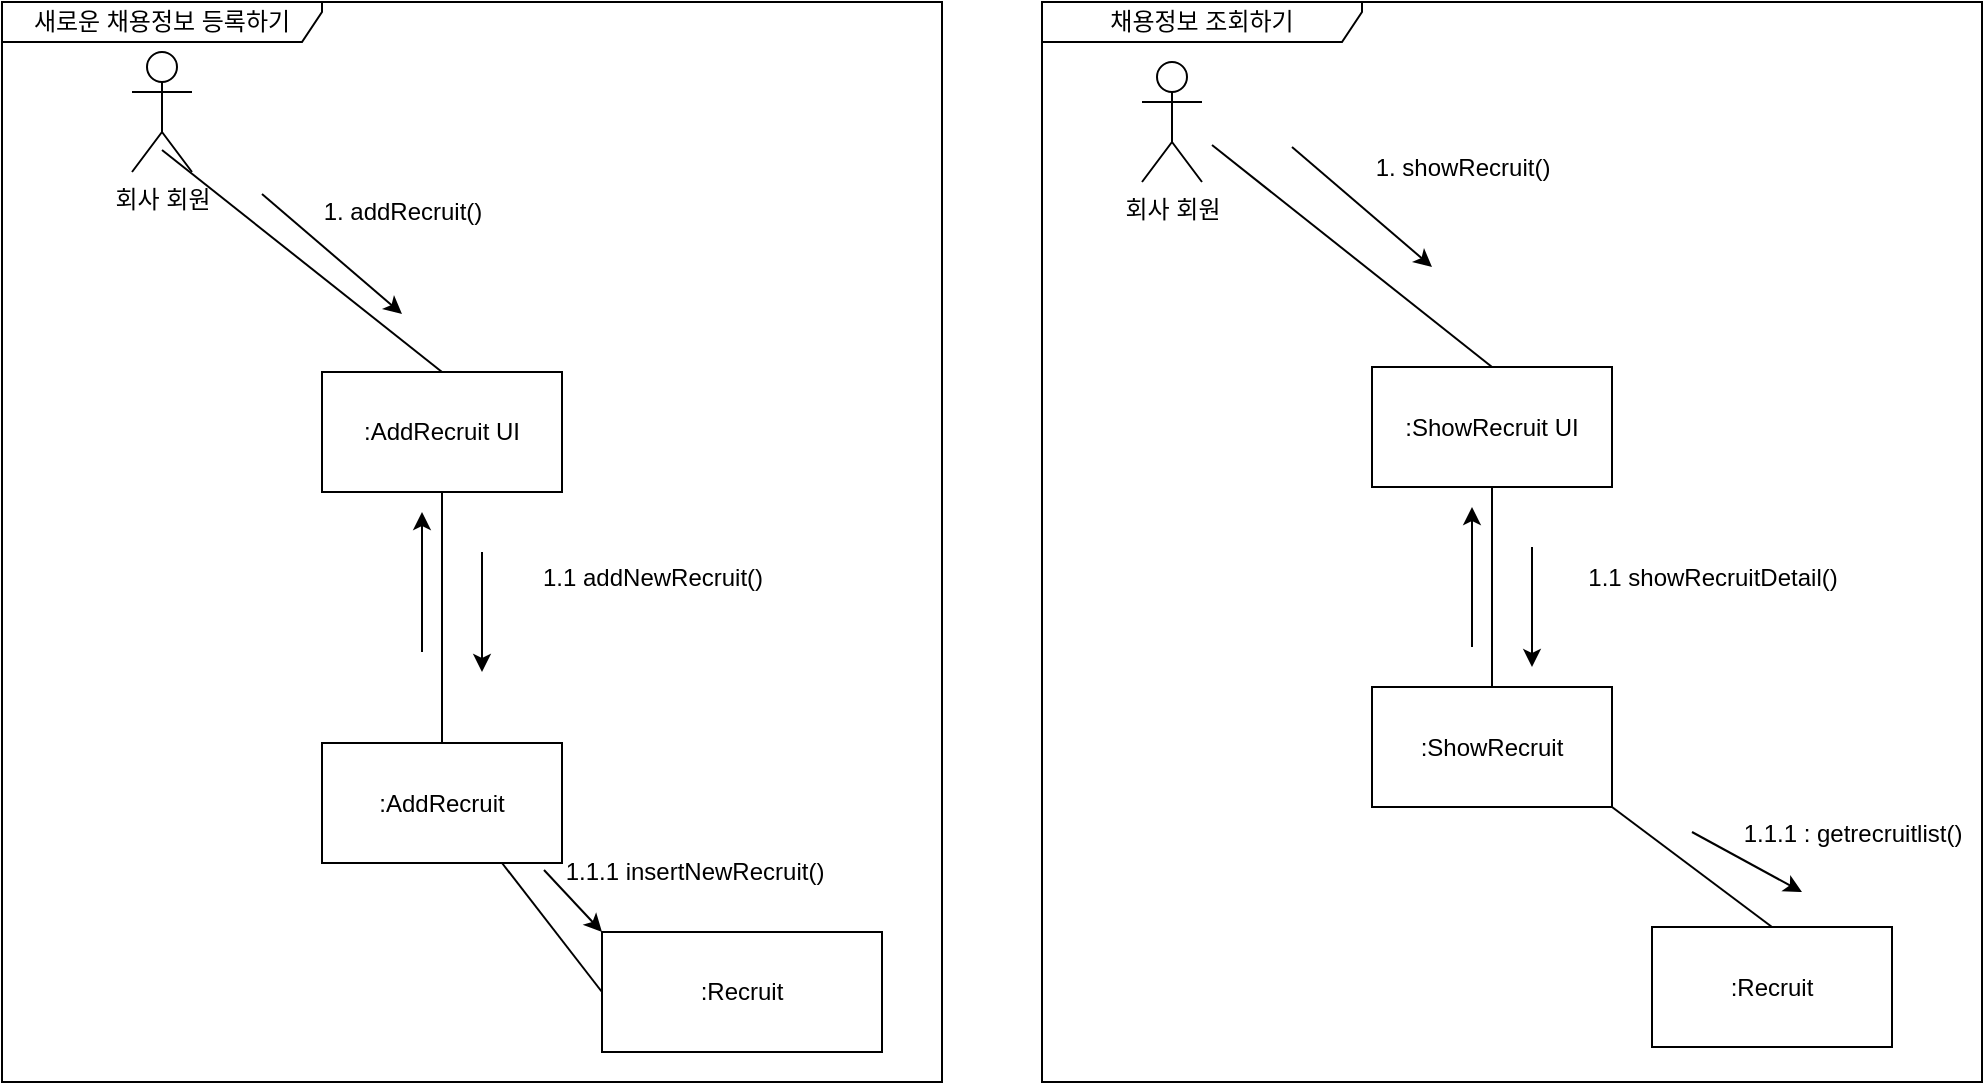 <mxfile version="21.1.2" type="device">
  <diagram name="Page-1" id="b5b7bab2-c9e2-2cf4-8b2a-24fd1a2a6d21">
    <mxGraphModel dx="554" dy="645" grid="1" gridSize="10" guides="1" tooltips="1" connect="1" arrows="1" fold="1" page="1" pageScale="1" pageWidth="827" pageHeight="1169" background="none" math="0" shadow="0">
      <root>
        <mxCell id="0" />
        <mxCell id="1" parent="0" />
        <mxCell id="_EsRxaXNr39jAv2G4_3R-1" value="회사 회원" style="shape=umlActor;verticalLabelPosition=bottom;verticalAlign=top;html=1;" parent="1" vertex="1">
          <mxGeometry x="75" y="395" width="30" height="60" as="geometry" />
        </mxCell>
        <mxCell id="Xb1e7kF9UDghLhpTketb-2" value=":AddRecruit UI" style="rounded=0;whiteSpace=wrap;html=1;" parent="1" vertex="1">
          <mxGeometry x="170" y="555" width="120" height="60" as="geometry" />
        </mxCell>
        <mxCell id="bZW9feNbAllSj9TjUGjz-1" value=":AddRecruit" style="whiteSpace=wrap;html=1;" parent="1" vertex="1">
          <mxGeometry x="170" y="740.5" width="120" height="60" as="geometry" />
        </mxCell>
        <mxCell id="bZW9feNbAllSj9TjUGjz-7" value="" style="endArrow=none;html=1;rounded=0;entryX=0.5;entryY=0;entryDx=0;entryDy=0;exitX=0.5;exitY=0.817;exitDx=0;exitDy=0;exitPerimeter=0;" parent="1" source="_EsRxaXNr39jAv2G4_3R-1" target="Xb1e7kF9UDghLhpTketb-2" edge="1">
          <mxGeometry width="50" height="50" relative="1" as="geometry">
            <mxPoint x="210" y="535" as="sourcePoint" />
            <mxPoint x="260" y="485" as="targetPoint" />
          </mxGeometry>
        </mxCell>
        <mxCell id="bZW9feNbAllSj9TjUGjz-8" value="" style="endArrow=none;html=1;rounded=0;entryX=0.5;entryY=0;entryDx=0;entryDy=0;exitX=0.5;exitY=1;exitDx=0;exitDy=0;" parent="1" source="Xb1e7kF9UDghLhpTketb-2" target="bZW9feNbAllSj9TjUGjz-1" edge="1">
          <mxGeometry width="50" height="50" relative="1" as="geometry">
            <mxPoint x="305" y="715" as="sourcePoint" />
            <mxPoint x="90" y="725" as="targetPoint" />
          </mxGeometry>
        </mxCell>
        <mxCell id="bZW9feNbAllSj9TjUGjz-10" value="" style="endArrow=classic;html=1;rounded=0;" parent="1" edge="1">
          <mxGeometry width="50" height="50" relative="1" as="geometry">
            <mxPoint x="140" y="466" as="sourcePoint" />
            <mxPoint x="210" y="526" as="targetPoint" />
            <Array as="points" />
          </mxGeometry>
        </mxCell>
        <mxCell id="bZW9feNbAllSj9TjUGjz-18" value="" style="endArrow=classic;html=1;rounded=0;" parent="1" edge="1">
          <mxGeometry width="50" height="50" relative="1" as="geometry">
            <mxPoint x="250" y="645" as="sourcePoint" />
            <mxPoint x="250" y="705" as="targetPoint" />
          </mxGeometry>
        </mxCell>
        <mxCell id="bZW9feNbAllSj9TjUGjz-21" value="새로운 채용정보 등록하기" style="shape=umlFrame;whiteSpace=wrap;html=1;pointerEvents=0;width=160;height=20;" parent="1" vertex="1">
          <mxGeometry x="10" y="370" width="470" height="540" as="geometry" />
        </mxCell>
        <mxCell id="K71paMH0ZI0jcNfA3QA--1" value=":Recruit" style="whiteSpace=wrap;html=1;" parent="1" vertex="1">
          <mxGeometry x="310" y="835" width="140" height="60" as="geometry" />
        </mxCell>
        <mxCell id="K71paMH0ZI0jcNfA3QA--7" value="" style="endArrow=classic;html=1;rounded=0;" parent="1" edge="1">
          <mxGeometry width="50" height="50" relative="1" as="geometry">
            <mxPoint x="220" y="695" as="sourcePoint" />
            <mxPoint x="220" y="625" as="targetPoint" />
          </mxGeometry>
        </mxCell>
        <mxCell id="K71paMH0ZI0jcNfA3QA--8" value="1. addRecruit()" style="text;html=1;align=center;verticalAlign=middle;resizable=0;points=[];autosize=1;strokeColor=none;fillColor=none;" parent="1" vertex="1">
          <mxGeometry x="160" y="460" width="100" height="30" as="geometry" />
        </mxCell>
        <mxCell id="K71paMH0ZI0jcNfA3QA--27" value="회사 회원" style="shape=umlActor;verticalLabelPosition=bottom;verticalAlign=top;html=1;" parent="1" vertex="1">
          <mxGeometry x="580" y="400" width="30" height="60" as="geometry" />
        </mxCell>
        <mxCell id="K71paMH0ZI0jcNfA3QA--28" value=":ShowRecruit UI" style="rounded=0;whiteSpace=wrap;html=1;" parent="1" vertex="1">
          <mxGeometry x="695" y="552.5" width="120" height="60" as="geometry" />
        </mxCell>
        <mxCell id="K71paMH0ZI0jcNfA3QA--29" value=":ShowRecruit" style="whiteSpace=wrap;html=1;" parent="1" vertex="1">
          <mxGeometry x="695" y="712.5" width="120" height="60" as="geometry" />
        </mxCell>
        <mxCell id="K71paMH0ZI0jcNfA3QA--30" value="" style="endArrow=none;html=1;rounded=0;entryX=0.5;entryY=0;entryDx=0;entryDy=0;exitX=0.5;exitY=0.817;exitDx=0;exitDy=0;exitPerimeter=0;" parent="1" target="K71paMH0ZI0jcNfA3QA--28" edge="1">
          <mxGeometry width="50" height="50" relative="1" as="geometry">
            <mxPoint x="615" y="441.52" as="sourcePoint" />
            <mxPoint x="785" y="482.5" as="targetPoint" />
          </mxGeometry>
        </mxCell>
        <mxCell id="K71paMH0ZI0jcNfA3QA--31" value="" style="endArrow=none;html=1;rounded=0;entryX=0.5;entryY=0;entryDx=0;entryDy=0;exitX=0.5;exitY=1;exitDx=0;exitDy=0;" parent="1" source="K71paMH0ZI0jcNfA3QA--28" target="K71paMH0ZI0jcNfA3QA--29" edge="1">
          <mxGeometry width="50" height="50" relative="1" as="geometry">
            <mxPoint x="830" y="712.5" as="sourcePoint" />
            <mxPoint x="615" y="722.5" as="targetPoint" />
          </mxGeometry>
        </mxCell>
        <mxCell id="K71paMH0ZI0jcNfA3QA--32" value="" style="endArrow=classic;html=1;rounded=0;" parent="1" edge="1">
          <mxGeometry width="50" height="50" relative="1" as="geometry">
            <mxPoint x="655" y="442.5" as="sourcePoint" />
            <mxPoint x="725" y="502.5" as="targetPoint" />
            <Array as="points" />
          </mxGeometry>
        </mxCell>
        <mxCell id="K71paMH0ZI0jcNfA3QA--33" value="" style="endArrow=classic;html=1;rounded=0;" parent="1" edge="1">
          <mxGeometry width="50" height="50" relative="1" as="geometry">
            <mxPoint x="775" y="642.5" as="sourcePoint" />
            <mxPoint x="775" y="702.5" as="targetPoint" />
          </mxGeometry>
        </mxCell>
        <mxCell id="K71paMH0ZI0jcNfA3QA--35" value="채용정보 조회하기" style="shape=umlFrame;whiteSpace=wrap;html=1;pointerEvents=0;width=160;height=20;" parent="1" vertex="1">
          <mxGeometry x="530" y="370" width="470" height="540" as="geometry" />
        </mxCell>
        <mxCell id="K71paMH0ZI0jcNfA3QA--36" value=":Recruit" style="whiteSpace=wrap;html=1;" parent="1" vertex="1">
          <mxGeometry x="835" y="832.5" width="120" height="60" as="geometry" />
        </mxCell>
        <mxCell id="K71paMH0ZI0jcNfA3QA--38" value="" style="endArrow=none;html=1;rounded=0;entryX=0.5;entryY=0;entryDx=0;entryDy=0;exitX=1;exitY=1;exitDx=0;exitDy=0;" parent="1" source="K71paMH0ZI0jcNfA3QA--29" target="K71paMH0ZI0jcNfA3QA--36" edge="1">
          <mxGeometry width="50" height="50" relative="1" as="geometry">
            <mxPoint x="755" y="682.5" as="sourcePoint" />
            <mxPoint x="805" y="632.5" as="targetPoint" />
          </mxGeometry>
        </mxCell>
        <mxCell id="K71paMH0ZI0jcNfA3QA--42" value="" style="endArrow=classic;html=1;rounded=0;" parent="1" edge="1">
          <mxGeometry width="50" height="50" relative="1" as="geometry">
            <mxPoint x="745" y="692.5" as="sourcePoint" />
            <mxPoint x="745" y="622.5" as="targetPoint" />
          </mxGeometry>
        </mxCell>
        <mxCell id="K71paMH0ZI0jcNfA3QA--43" value="1. showRecruit()" style="text;html=1;align=center;verticalAlign=middle;resizable=0;points=[];autosize=1;strokeColor=none;fillColor=none;" parent="1" vertex="1">
          <mxGeometry x="685" y="437.5" width="110" height="30" as="geometry" />
        </mxCell>
        <mxCell id="K71paMH0ZI0jcNfA3QA--61" value="1.1.1 : getrecruitlist()" style="text;html=1;align=center;verticalAlign=middle;resizable=0;points=[];autosize=1;strokeColor=none;fillColor=none;" parent="1" vertex="1">
          <mxGeometry x="870" y="770.5" width="130" height="30" as="geometry" />
        </mxCell>
        <mxCell id="K71paMH0ZI0jcNfA3QA--260" value="" style="endArrow=classic;html=1;rounded=0;" parent="1" edge="1">
          <mxGeometry width="50" height="50" relative="1" as="geometry">
            <mxPoint x="855" y="785" as="sourcePoint" />
            <mxPoint x="910" y="815" as="targetPoint" />
            <Array as="points" />
          </mxGeometry>
        </mxCell>
        <mxCell id="EixyRkAgwoJFA63Q9zNU-69" value="" style="endArrow=none;html=1;rounded=0;entryX=0;entryY=0.5;entryDx=0;entryDy=0;exitX=0.75;exitY=1;exitDx=0;exitDy=0;" parent="1" source="bZW9feNbAllSj9TjUGjz-1" target="K71paMH0ZI0jcNfA3QA--1" edge="1">
          <mxGeometry width="50" height="50" relative="1" as="geometry">
            <mxPoint x="180" y="865" as="sourcePoint" />
            <mxPoint x="194" y="786" as="targetPoint" />
          </mxGeometry>
        </mxCell>
        <mxCell id="EixyRkAgwoJFA63Q9zNU-70" value="1.1.1 insertNewRecruit()" style="text;html=1;align=center;verticalAlign=middle;resizable=0;points=[];autosize=1;strokeColor=none;fillColor=none;" parent="1" vertex="1">
          <mxGeometry x="280.5" y="790" width="150" height="30" as="geometry" />
        </mxCell>
        <mxCell id="OpeE6zxOzzpMG_I_0L6V-6" value="" style="endArrow=classic;html=1;rounded=0;exitX=0.925;exitY=1.058;exitDx=0;exitDy=0;exitPerimeter=0;entryX=0;entryY=0;entryDx=0;entryDy=0;" parent="1" source="bZW9feNbAllSj9TjUGjz-1" target="K71paMH0ZI0jcNfA3QA--1" edge="1">
          <mxGeometry width="50" height="50" relative="1" as="geometry">
            <mxPoint x="164.5" y="795" as="sourcePoint" />
            <mxPoint x="140" y="825" as="targetPoint" />
          </mxGeometry>
        </mxCell>
        <mxCell id="ZU0NuVu_DH9FHkmJMMa6-1" value="1.1 addNewRecruit()" style="text;html=1;align=center;verticalAlign=middle;resizable=0;points=[];autosize=1;strokeColor=none;fillColor=none;" parent="1" vertex="1">
          <mxGeometry x="270" y="642.5" width="130" height="30" as="geometry" />
        </mxCell>
        <mxCell id="ZU0NuVu_DH9FHkmJMMa6-2" value="1.1 showRecruitDetail()" style="text;html=1;align=center;verticalAlign=middle;resizable=0;points=[];autosize=1;strokeColor=none;fillColor=none;" parent="1" vertex="1">
          <mxGeometry x="790" y="642.5" width="150" height="30" as="geometry" />
        </mxCell>
      </root>
    </mxGraphModel>
  </diagram>
</mxfile>
